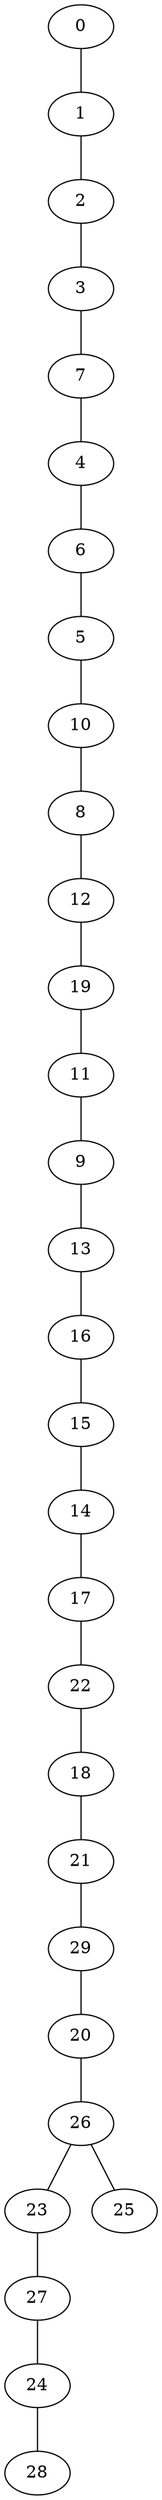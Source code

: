 graph {

0--1   
1--2   
2--3   
3--7   
7--4   
4--6   
6--5   
5--10   
10--8   
8--12   
12--19   
19--11   
11--9   
9--13   
13--16   
16--15   
15--14   
14--17   
17--22   
22--18   
18--21   
21--29   
29--20   
20--26   
26--23   
23--27   
27--24   
24--28   
26--25   
}
